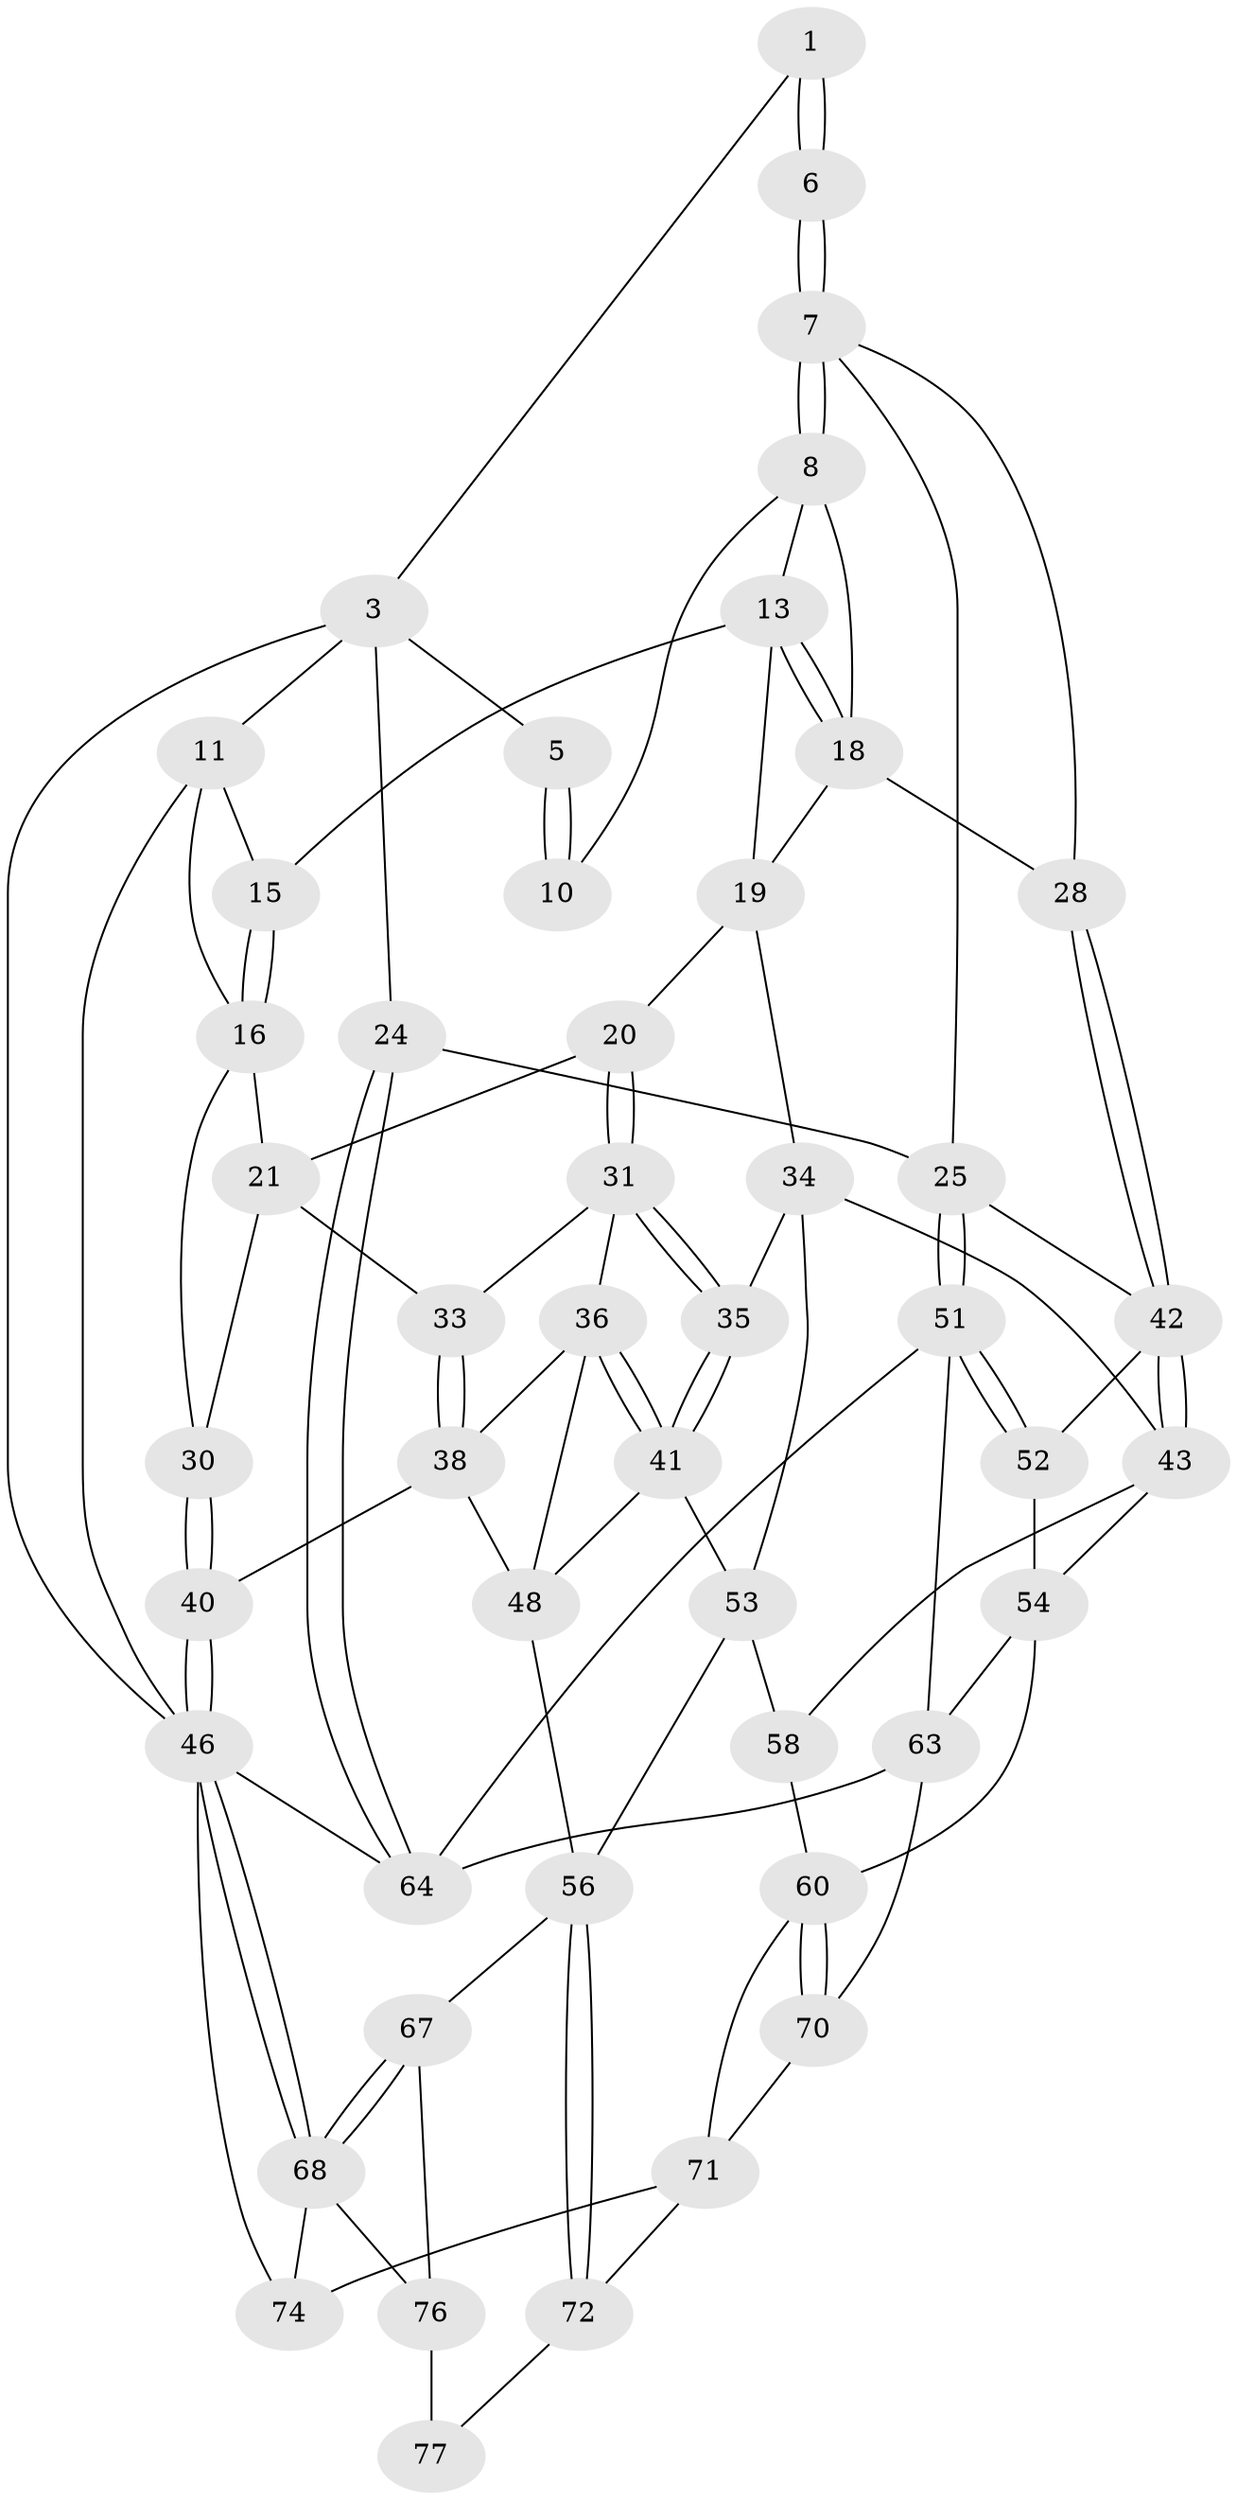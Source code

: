 // original degree distribution, {3: 0.02564102564102564, 4: 0.2564102564102564, 5: 0.48717948717948717, 6: 0.23076923076923078}
// Generated by graph-tools (version 1.1) at 2025/42/03/06/25 10:42:31]
// undirected, 48 vertices, 107 edges
graph export_dot {
graph [start="1"]
  node [color=gray90,style=filled];
  1 [pos="+0.8453023879434158+0",super="+2"];
  3 [pos="+1+0.20628648490085746",super="+4"];
  5 [pos="+0.8210576413844277+0"];
  6 [pos="+0.80516803630729+0.20134819608358878"];
  7 [pos="+0.789098290480557+0.21603802676598444",super="+27"];
  8 [pos="+0.6930645403288019+0.15811652387677813",super="+9"];
  10 [pos="+0.6260965442395159+0"];
  11 [pos="+0+0",super="+12"];
  13 [pos="+0.4634374019807798+0.10036154375769314",super="+14"];
  15 [pos="+0.259363664907343+0.06387824220055575"];
  16 [pos="+0.2424937861608159+0.13621332251556253",super="+17"];
  18 [pos="+0.5854792560729887+0.2581773653560493",super="+22"];
  19 [pos="+0.40395055962784854+0.26761476802855233",super="+23"];
  20 [pos="+0.2758249831049814+0.26952681904823894"];
  21 [pos="+0.24949429013937094+0.22428946783978201",super="+29"];
  24 [pos="+1+0.39716377379702833"];
  25 [pos="+1+0.4040589834642417",super="+26"];
  28 [pos="+0.6595142424221606+0.4248150512421804"];
  30 [pos="+0+0.14281857805412057"];
  31 [pos="+0.24286842105559367+0.3483133578420926",super="+32"];
  33 [pos="+0.018332388305101463+0.31526792036114776"];
  34 [pos="+0.4365509482099328+0.45985402513283885",super="+45"];
  35 [pos="+0.2648702929799432+0.4689246216376017"];
  36 [pos="+0.10590821039780184+0.48163852903201415",super="+37"];
  38 [pos="+0.037875074931147466+0.4719173003348108",super="+39"];
  40 [pos="+0+0.5462579605864137"];
  41 [pos="+0.25478250390538915+0.4875249676870601",super="+49"];
  42 [pos="+0.6767310342896458+0.4891552028227272",super="+47"];
  43 [pos="+0.67418235278538+0.49465544265713896",super="+44"];
  46 [pos="+0+1",super="+66"];
  48 [pos="+0.07143400701721665+0.6028565935938365",super="+50"];
  51 [pos="+0.9038891298300855+0.6298588256738742",super="+62"];
  52 [pos="+0.8327182977848256+0.5668977104448618"];
  53 [pos="+0.3661913878957586+0.6019406479818613",super="+55"];
  54 [pos="+0.7618622197088917+0.6366104017431564",super="+59"];
  56 [pos="+0.23660789737872595+0.793805886489025",super="+57"];
  58 [pos="+0.5658708932823475+0.6765157136939706"];
  60 [pos="+0.6790787116759118+0.7101805795534794",super="+61"];
  63 [pos="+0.841092369577326+0.7257331589459048",super="+69"];
  64 [pos="+1+0.8331387242422649",super="+65"];
  67 [pos="+0+1"];
  68 [pos="+0+1",super="+75"];
  70 [pos="+0.796717770328746+0.9554436907205762"];
  71 [pos="+0.5390969632287659+0.7806664309093052",super="+73"];
  72 [pos="+0.49033911619656995+0.8008996191061951"];
  74 [pos="+0.7752339924750972+1"];
  76 [pos="+0.4750380116112838+0.9405036849188397",super="+78"];
  77 [pos="+0.4665481035265564+0.8671495181691422"];
  1 -- 6 [weight=2];
  1 -- 6;
  1 -- 3;
  3 -- 24;
  3 -- 11;
  3 -- 5;
  3 -- 46;
  5 -- 10;
  5 -- 10;
  6 -- 7;
  6 -- 7;
  7 -- 8;
  7 -- 8;
  7 -- 28;
  7 -- 25;
  8 -- 18;
  8 -- 10;
  8 -- 13;
  11 -- 46;
  11 -- 15;
  11 -- 16;
  13 -- 18;
  13 -- 18;
  13 -- 19;
  13 -- 15;
  15 -- 16;
  15 -- 16;
  16 -- 21;
  16 -- 30;
  18 -- 28;
  18 -- 19;
  19 -- 20;
  19 -- 34;
  20 -- 21;
  20 -- 31;
  20 -- 31;
  21 -- 33;
  21 -- 30;
  24 -- 25;
  24 -- 64;
  24 -- 64;
  25 -- 51;
  25 -- 51;
  25 -- 42;
  28 -- 42;
  28 -- 42;
  30 -- 40;
  30 -- 40;
  31 -- 35;
  31 -- 35;
  31 -- 33;
  31 -- 36;
  33 -- 38;
  33 -- 38;
  34 -- 35;
  34 -- 53;
  34 -- 43;
  35 -- 41;
  35 -- 41;
  36 -- 41;
  36 -- 41;
  36 -- 48;
  36 -- 38;
  38 -- 40;
  38 -- 48;
  40 -- 46;
  40 -- 46;
  41 -- 48;
  41 -- 53;
  42 -- 43;
  42 -- 43;
  42 -- 52;
  43 -- 54;
  43 -- 58;
  46 -- 68;
  46 -- 68;
  46 -- 64;
  46 -- 74;
  48 -- 56;
  51 -- 52;
  51 -- 52;
  51 -- 64;
  51 -- 63;
  52 -- 54;
  53 -- 56;
  53 -- 58;
  54 -- 60;
  54 -- 63;
  56 -- 72;
  56 -- 72;
  56 -- 67;
  58 -- 60;
  60 -- 70;
  60 -- 70;
  60 -- 71;
  63 -- 70;
  63 -- 64;
  67 -- 68;
  67 -- 68;
  67 -- 76;
  68 -- 74;
  68 -- 76;
  70 -- 71;
  71 -- 72;
  71 -- 74;
  72 -- 77;
  76 -- 77 [weight=2];
}
